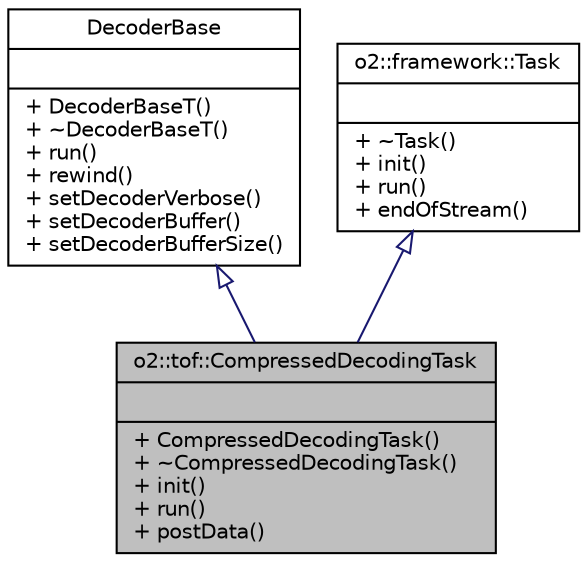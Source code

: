 digraph "o2::tof::CompressedDecodingTask"
{
 // INTERACTIVE_SVG=YES
  bgcolor="transparent";
  edge [fontname="Helvetica",fontsize="10",labelfontname="Helvetica",labelfontsize="10"];
  node [fontname="Helvetica",fontsize="10",shape=record];
  Node0 [label="{o2::tof::CompressedDecodingTask\n||+ CompressedDecodingTask()\l+ ~CompressedDecodingTask()\l+ init()\l+ run()\l+ postData()\l}",height=0.2,width=0.4,color="black", fillcolor="grey75", style="filled", fontcolor="black"];
  Node1 -> Node0 [dir="back",color="midnightblue",fontsize="10",style="solid",arrowtail="onormal",fontname="Helvetica"];
  Node1 [label="{DecoderBase\n||+ DecoderBaseT()\l+ ~DecoderBaseT()\l+ run()\l+ rewind()\l+ setDecoderVerbose()\l+ setDecoderBuffer()\l+ setDecoderBufferSize()\l}",height=0.2,width=0.4,color="black",URL="$d7/dd4/classo2_1_1tof_1_1compressed_1_1DecoderBaseT.html"];
  Node2 -> Node0 [dir="back",color="midnightblue",fontsize="10",style="solid",arrowtail="onormal",fontname="Helvetica"];
  Node2 [label="{o2::framework::Task\n||+ ~Task()\l+ init()\l+ run()\l+ endOfStream()\l}",height=0.2,width=0.4,color="black",URL="$de/dac/classo2_1_1framework_1_1Task.html"];
}
